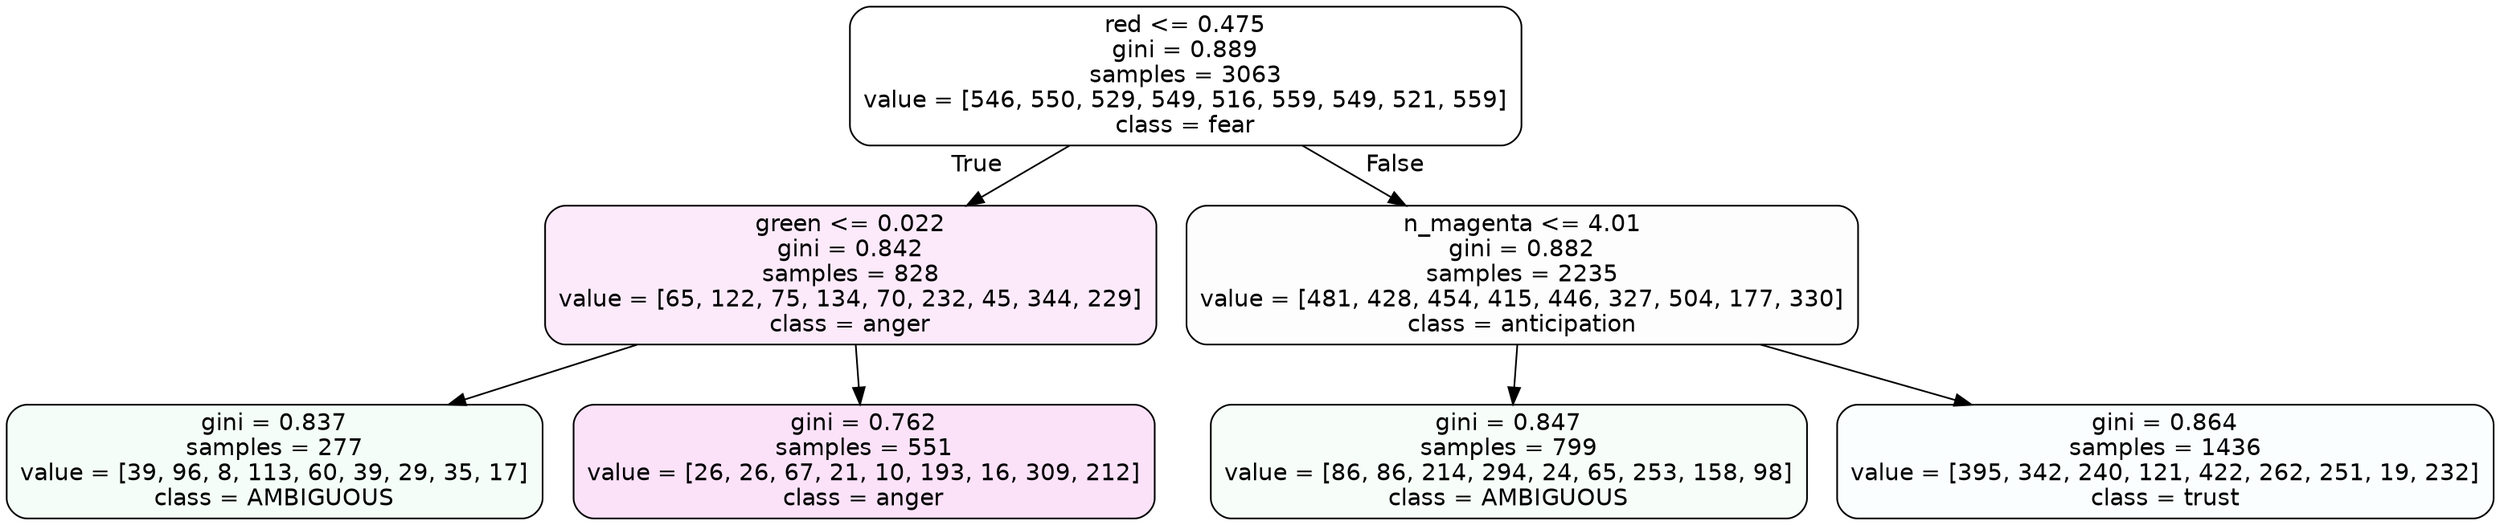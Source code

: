 digraph Tree {
node [shape=box, style="filled, rounded", color="black", fontname=helvetica] ;
edge [fontname=helvetica] ;
0 [label="red <= 0.475\ngini = 0.889\nsamples = 3063\nvalue = [546, 550, 529, 549, 516, 559, 549, 521, 559]\nclass = fear", fillcolor="#3964e500"] ;
1 [label="green <= 0.022\ngini = 0.842\nsamples = 828\nvalue = [65, 122, 75, 134, 70, 232, 45, 344, 229]\nclass = anger", fillcolor="#e539d71a"] ;
0 -> 1 [labeldistance=2.5, labelangle=45, headlabel="True"] ;
2 [label="gini = 0.837\nsamples = 277\nvalue = [39, 96, 8, 113, 60, 39, 29, 35, 17]\nclass = AMBIGUOUS", fillcolor="#39e5810d"] ;
1 -> 2 ;
3 [label="gini = 0.762\nsamples = 551\nvalue = [26, 26, 67, 21, 10, 193, 16, 309, 212]\nclass = anger", fillcolor="#e539d725"] ;
1 -> 3 ;
4 [label="n_magenta <= 4.01\ngini = 0.882\nsamples = 2235\nvalue = [481, 428, 454, 415, 446, 327, 504, 177, 330]\nclass = anticipation", fillcolor="#8139e502"] ;
0 -> 4 [labeldistance=2.5, labelangle=-45, headlabel="False"] ;
5 [label="gini = 0.847\nsamples = 799\nvalue = [86, 86, 214, 294, 24, 65, 253, 158, 98]\nclass = AMBIGUOUS", fillcolor="#39e5810a"] ;
4 -> 5 ;
6 [label="gini = 0.864\nsamples = 1436\nvalue = [395, 342, 240, 121, 422, 262, 251, 19, 232]\nclass = trust", fillcolor="#39d7e504"] ;
4 -> 6 ;
}